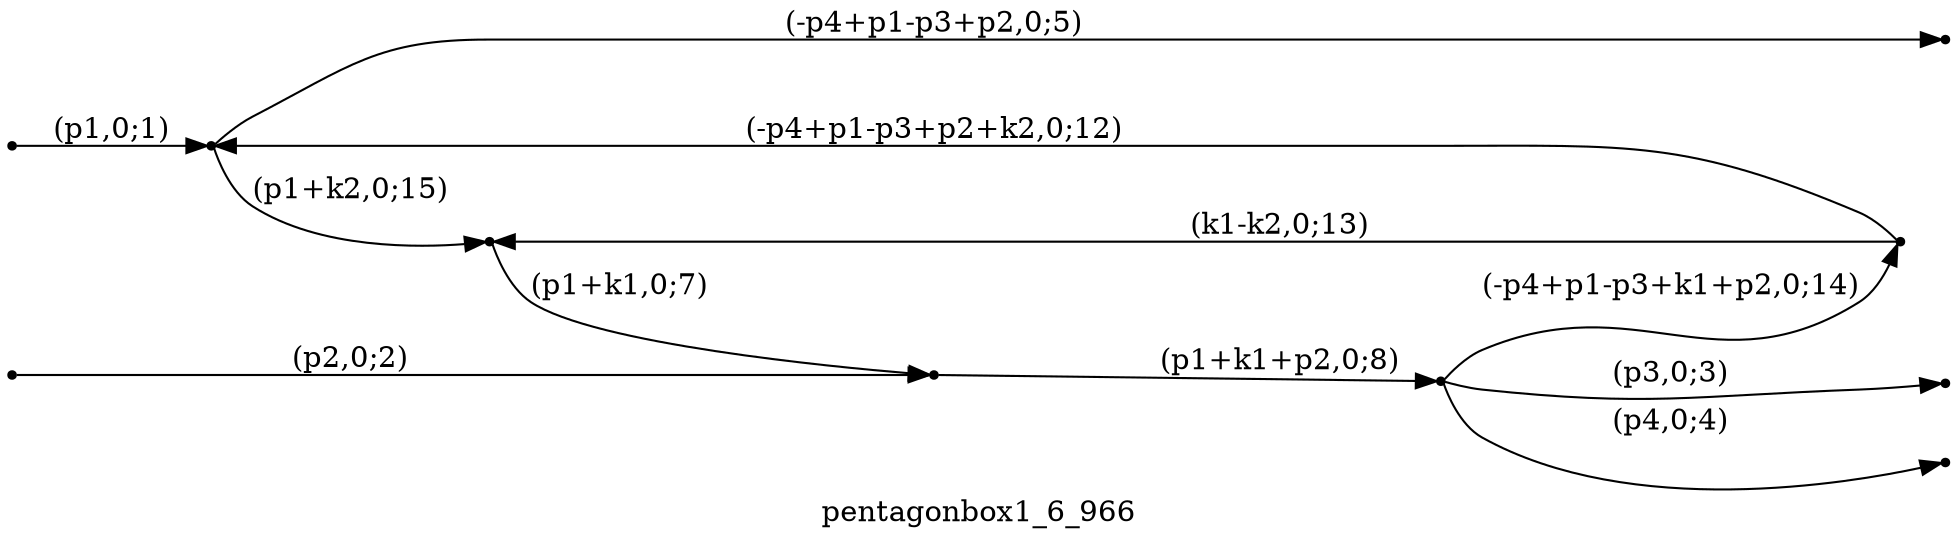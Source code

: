 digraph pentagonbox1_6_966 {
  label="pentagonbox1_6_966";
  rankdir="LR";
  subgraph edges {
    -1 -> 5 [label="(p1,0;1)"];
    -2 -> 1 [label="(p2,0;2)"];
    4 -> -3 [label="(p3,0;3)"];
    4 -> -4 [label="(p4,0;4)"];
    5 -> -5 [label="(-p4+p1-p3+p2,0;5)"];
    3 -> 1 [label="(p1+k1,0;7)"];
    1 -> 4 [label="(p1+k1+p2,0;8)"];
    2 -> 5 [label="(-p4+p1-p3+p2+k2,0;12)"];
    2 -> 3 [label="(k1-k2,0;13)"];
    4 -> 2 [label="(-p4+p1-p3+k1+p2,0;14)"];
    5 -> 3 [label="(p1+k2,0;15)"];
  }
  subgraph incoming { rank="source"; -1; -2; }
  subgraph outgoing { rank="sink"; -3; -4; -5; }
-5 [shape=point];
-4 [shape=point];
-3 [shape=point];
-2 [shape=point];
-1 [shape=point];
1 [shape=point];
2 [shape=point];
3 [shape=point];
4 [shape=point];
5 [shape=point];
}

